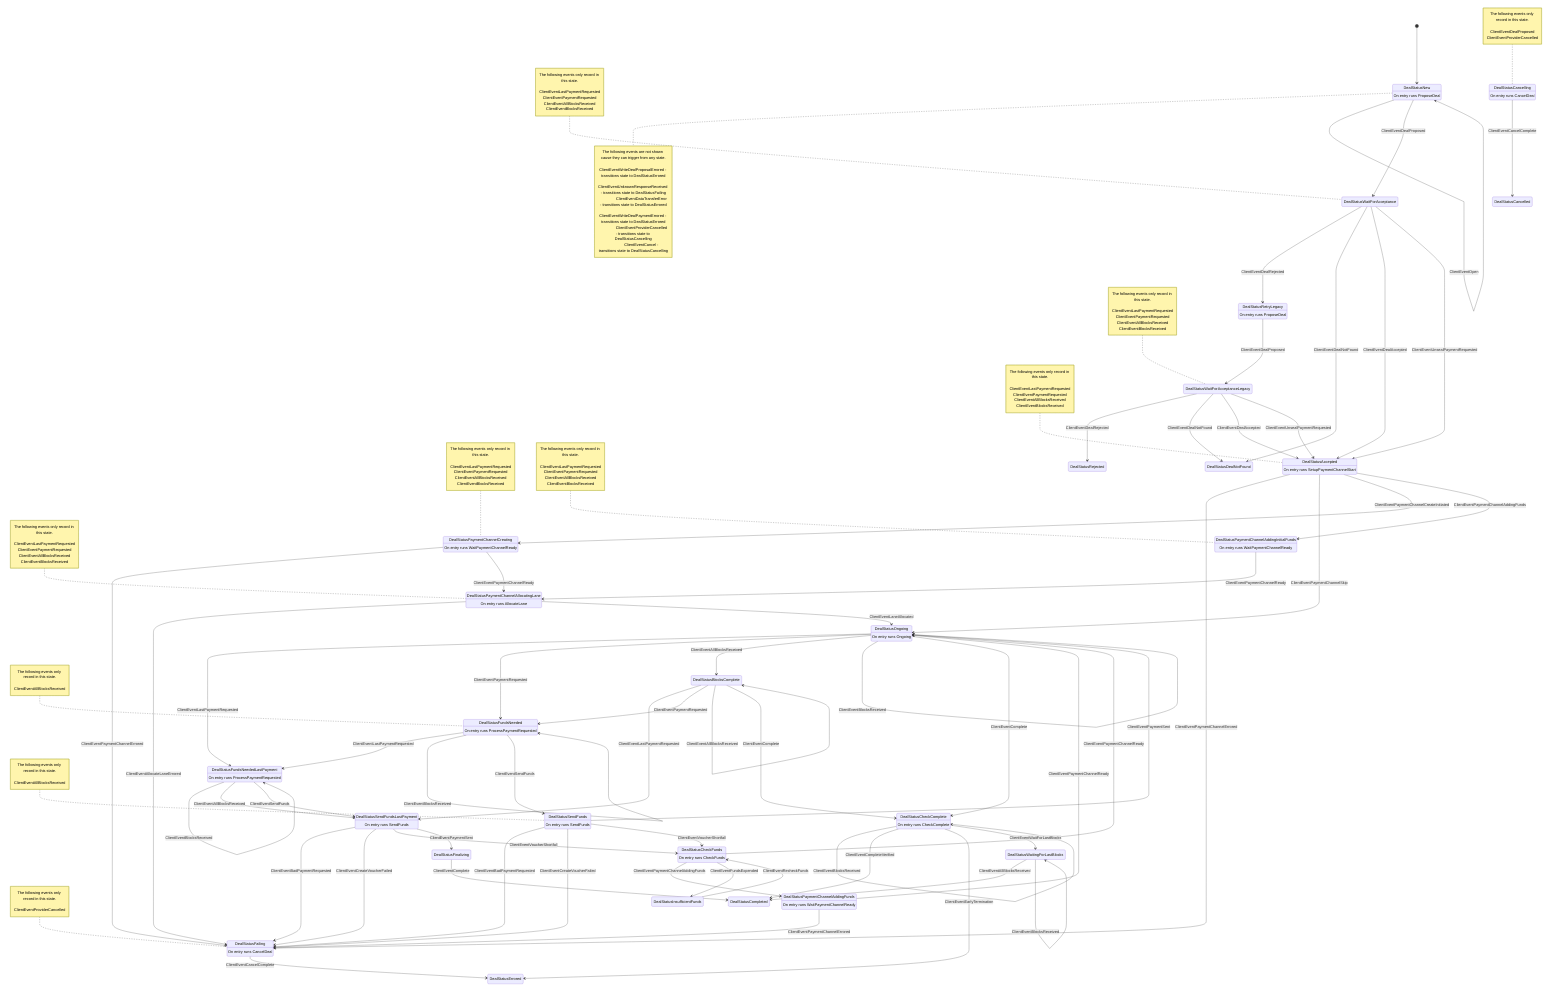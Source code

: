 stateDiagram-v2
	state "DealStatusNew" as 0
	state "DealStatusWaitForAcceptance" as 3
	state "DealStatusPaymentChannelCreating" as 4
	state "DealStatusPaymentChannelAddingFunds" as 5
	state "DealStatusAccepted" as 6
	state "DealStatusFailing" as 8
	state "DealStatusRejected" as 9
	state "DealStatusFundsNeeded" as 10
	state "DealStatusSendFunds" as 11
	state "DealStatusSendFundsLastPayment" as 12
	state "DealStatusOngoing" as 13
	state "DealStatusFundsNeededLastPayment" as 14
	state "DealStatusCompleted" as 15
	state "DealStatusDealNotFound" as 16
	state "DealStatusErrored" as 17
	state "DealStatusBlocksComplete" as 18
	state "DealStatusFinalizing" as 19
	state "DealStatusCheckComplete" as 21
	state "DealStatusCheckFunds" as 22
	state "DealStatusInsufficientFunds" as 23
	state "DealStatusPaymentChannelAllocatingLane" as 24
	state "DealStatusCancelling" as 25
	state "DealStatusCancelled" as 26
	state "DealStatusRetryLegacy" as 27
	state "DealStatusWaitForAcceptanceLegacy" as 28
	state "DealStatusWaitingForLastBlocks" as 29
	state "DealStatusPaymentChannelAddingInitialFunds" as 30
	0 : On entry runs ProposeDeal
	4 : On entry runs WaitPaymentChannelReady
	5 : On entry runs WaitPaymentChannelReady
	6 : On entry runs SetupPaymentChannelStart
	8 : On entry runs CancelDeal
	10 : On entry runs ProcessPaymentRequested
	11 : On entry runs SendFunds
	12 : On entry runs SendFunds
	13 : On entry runs Ongoing
	14 : On entry runs ProcessPaymentRequested
	21 : On entry runs CheckComplete
	22 : On entry runs CheckFunds
	24 : On entry runs AllocateLane
	25 : On entry runs CancelDeal
	27 : On entry runs ProposeDeal
	30 : On entry runs WaitPaymentChannelReady
	[*] --> 0
	note right of 0
		The following events are not shown cause they can trigger from any state.

		ClientEventWriteDealProposalErrored - transitions state to DealStatusErrored
		ClientEventUnknownResponseReceived - transitions state to DealStatusFailing
		ClientEventDataTransferError - transitions state to DealStatusErrored
		ClientEventWriteDealPaymentErrored - transitions state to DealStatusErrored
		ClientEventProviderCancelled - transitions state to DealStatusCancelling
		ClientEventCancel - transitions state to DealStatusCancelling
	end note
	0 --> 0 : ClientEventOpen
	0 --> 3 : ClientEventDealProposed
	27 --> 28 : ClientEventDealProposed
	3 --> 27 : ClientEventDealRejected
	28 --> 9 : ClientEventDealRejected
	3 --> 16 : ClientEventDealNotFound
	28 --> 16 : ClientEventDealNotFound
	3 --> 6 : ClientEventDealAccepted
	28 --> 6 : ClientEventDealAccepted
	4 --> 8 : ClientEventPaymentChannelErrored
	5 --> 8 : ClientEventPaymentChannelErrored
	6 --> 8 : ClientEventPaymentChannelErrored
	6 --> 13 : ClientEventPaymentChannelSkip
	6 --> 4 : ClientEventPaymentChannelCreateInitiated
	6 --> 30 : ClientEventPaymentChannelAddingFunds
	22 --> 5 : ClientEventPaymentChannelAddingFunds
	4 --> 24 : ClientEventPaymentChannelReady
	5 --> 13 : ClientEventPaymentChannelReady
	22 --> 13 : ClientEventPaymentChannelReady
	30 --> 24 : ClientEventPaymentChannelReady
	24 --> 8 : ClientEventAllocateLaneErrored
	24 --> 13 : ClientEventLaneAllocated
	10 --> 14 : ClientEventLastPaymentRequested
	13 --> 14 : ClientEventLastPaymentRequested
	14 --> 14 : ClientEventLastPaymentRequested
	18 --> 12 : ClientEventLastPaymentRequested
	10 --> 10 : ClientEventPaymentRequested
	13 --> 10 : ClientEventPaymentRequested
	18 --> 10 : ClientEventPaymentRequested
	3 --> 6 : ClientEventUnsealPaymentRequested
	28 --> 6 : ClientEventUnsealPaymentRequested
	13 --> 18 : ClientEventAllBlocksReceived
	14 --> 12 : ClientEventAllBlocksReceived
	18 --> 18 : ClientEventAllBlocksReceived
	29 --> 15 : ClientEventAllBlocksReceived
	10 --> 10 : ClientEventBlocksReceived
	13 --> 13 : ClientEventBlocksReceived
	14 --> 14 : ClientEventBlocksReceived
	21 --> 21 : ClientEventBlocksReceived
	29 --> 29 : ClientEventBlocksReceived
	10 --> 11 : ClientEventSendFunds
	14 --> 12 : ClientEventSendFunds
	22 --> 23 : ClientEventFundsExpended
	11 --> 8 : ClientEventBadPaymentRequested
	12 --> 8 : ClientEventBadPaymentRequested
	11 --> 8 : ClientEventCreateVoucherFailed
	12 --> 8 : ClientEventCreateVoucherFailed
	11 --> 22 : ClientEventVoucherShortfall
	12 --> 22 : ClientEventVoucherShortfall
	11 --> 13 : ClientEventPaymentSent
	12 --> 19 : ClientEventPaymentSent
	13 --> 21 : ClientEventComplete
	18 --> 21 : ClientEventComplete
	19 --> 15 : ClientEventComplete
	21 --> 15 : ClientEventCompleteVerified
	21 --> 17 : ClientEventEarlyTermination
	21 --> 29 : ClientEventWaitForLastBlocks
	8 --> 17 : ClientEventCancelComplete
	25 --> 26 : ClientEventCancelComplete
	23 --> 22 : ClientEventRecheckFunds

	note left of 3 : The following events only record in this state.<br><br>ClientEventLastPaymentRequested<br>ClientEventPaymentRequested<br>ClientEventAllBlocksReceived<br>ClientEventBlocksReceived


	note left of 4 : The following events only record in this state.<br><br>ClientEventLastPaymentRequested<br>ClientEventPaymentRequested<br>ClientEventAllBlocksReceived<br>ClientEventBlocksReceived


	note left of 6 : The following events only record in this state.<br><br>ClientEventLastPaymentRequested<br>ClientEventPaymentRequested<br>ClientEventAllBlocksReceived<br>ClientEventBlocksReceived


	note left of 8 : The following events only record in this state.<br><br>ClientEventProviderCancelled


	note left of 10 : The following events only record in this state.<br><br>ClientEventAllBlocksReceived


	note left of 11 : The following events only record in this state.<br><br>ClientEventAllBlocksReceived


	note left of 24 : The following events only record in this state.<br><br>ClientEventLastPaymentRequested<br>ClientEventPaymentRequested<br>ClientEventAllBlocksReceived<br>ClientEventBlocksReceived


	note left of 25 : The following events only record in this state.<br><br>ClientEventDealProposed<br>ClientEventProviderCancelled


	note left of 28 : The following events only record in this state.<br><br>ClientEventLastPaymentRequested<br>ClientEventPaymentRequested<br>ClientEventAllBlocksReceived<br>ClientEventBlocksReceived


	note left of 30 : The following events only record in this state.<br><br>ClientEventLastPaymentRequested<br>ClientEventPaymentRequested<br>ClientEventAllBlocksReceived<br>ClientEventBlocksReceived